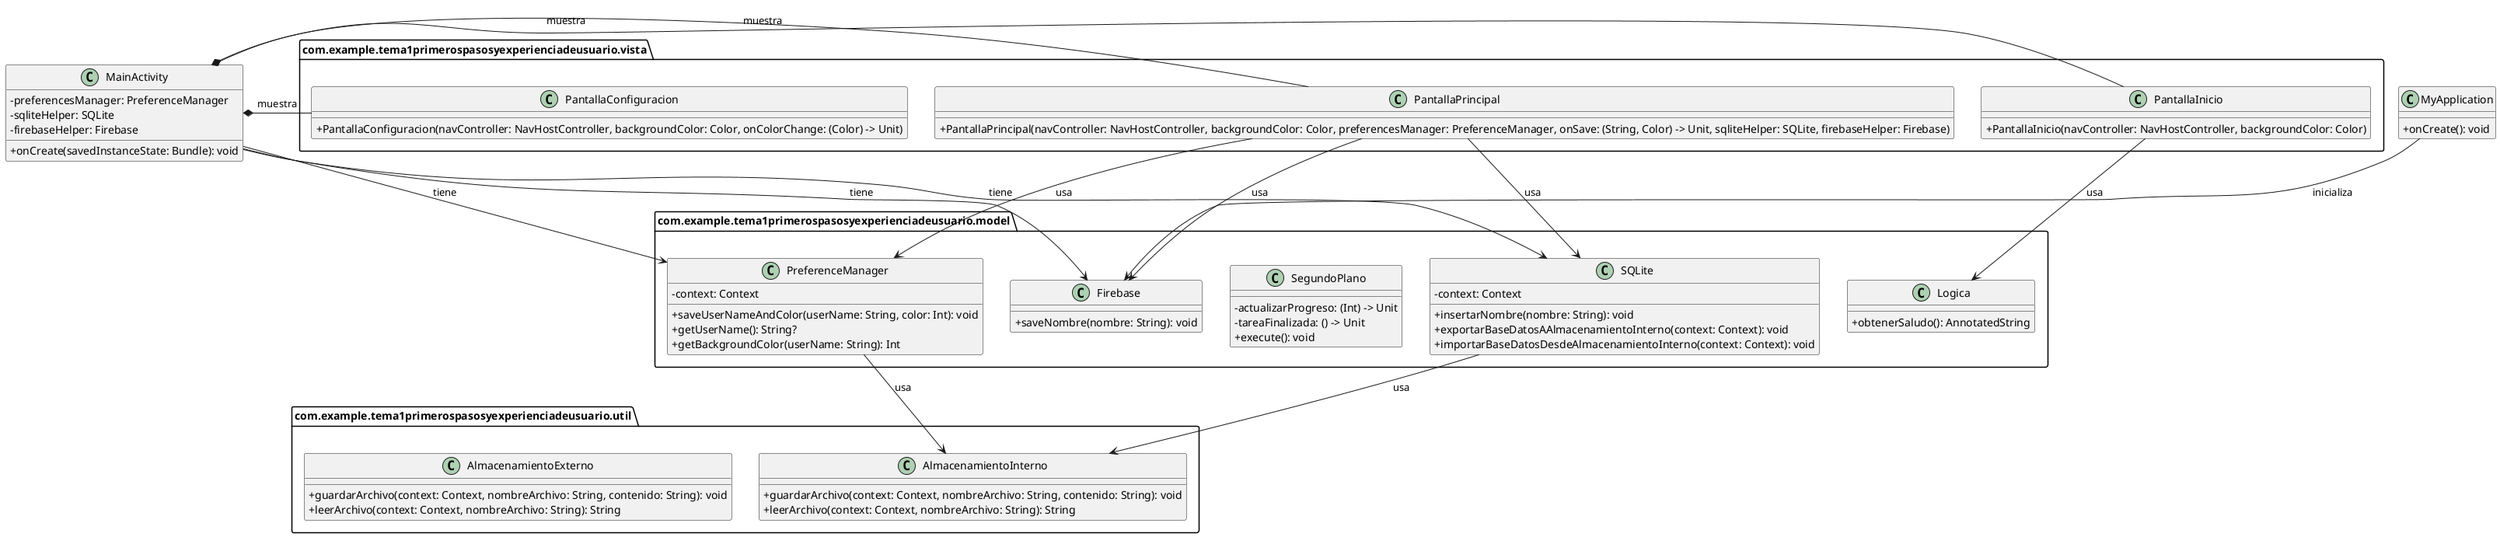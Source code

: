 @startuml
skinparam classAttributeIconSize 0

package "com.example.tema1primerospasosyexperienciadeusuario.model" as model {
    class Firebase {
        +saveNombre(nombre: String): void
    }

    class PreferenceManager {
        -context: Context
        +saveUserNameAndColor(userName: String, color: Int): void
        +getUserName(): String?
        +getBackgroundColor(userName: String): Int
    }

    class SegundoPlano {
        -actualizarProgreso: (Int) -> Unit
        -tareaFinalizada: () -> Unit
        +execute(): void
    }

    class Logica {
        +obtenerSaludo(): AnnotatedString
    }

    class SQLite {
        -context: Context
        +insertarNombre(nombre: String): void
        +exportarBaseDatosAAlmacenamientoInterno(context: Context): void
        +importarBaseDatosDesdeAlmacenamientoInterno(context: Context): void
    }
}

package "com.example.tema1primerospasosyexperienciadeusuario.vista" as vista {
    class PantallaPrincipal {
        +PantallaPrincipal(navController: NavHostController, backgroundColor: Color, preferencesManager: PreferenceManager, onSave: (String, Color) -> Unit, sqliteHelper: SQLite, firebaseHelper: Firebase)
    }

    class PantallaInicio {
        +PantallaInicio(navController: NavHostController, backgroundColor: Color)
    }

    class PantallaConfiguracion {
        +PantallaConfiguracion(navController: NavHostController, backgroundColor: Color, onColorChange: (Color) -> Unit)
    }
}

package "com.example.tema1primerospasosyexperienciadeusuario.util" as util {
    class AlmacenamientoInterno {
        +guardarArchivo(context: Context, nombreArchivo: String, contenido: String): void
        +leerArchivo(context: Context, nombreArchivo: String): String
    }

    class AlmacenamientoExterno {
        +guardarArchivo(context: Context, nombreArchivo: String, contenido: String): void
        +leerArchivo(context: Context, nombreArchivo: String): String
    }
}

class MainActivity {
    -preferencesManager: PreferenceManager
    -sqliteHelper: SQLite
    -firebaseHelper: Firebase
    +onCreate(savedInstanceState: Bundle): void
}

class MyApplication {
    +onCreate(): void
}

model.PreferenceManager --> util.AlmacenamientoInterno : usa
model.SQLite --> util.AlmacenamientoInterno : usa
vista.PantallaPrincipal --> model.PreferenceManager : usa
vista.PantallaPrincipal --> model.SQLite : usa
vista.PantallaPrincipal --> model.Firebase : usa
vista.PantallaInicio --> model.Logica : usa
MainActivity --> model.PreferenceManager : tiene
MainActivity --> model.SQLite : tiene
MainActivity --> model.Firebase : tiene
MyApplication --> model.Firebase : inicializa
MainActivity *- vista.PantallaPrincipal : muestra
MainActivity *- vista.PantallaInicio : muestra
MainActivity *- vista.PantallaConfiguracion : muestra

@enduml